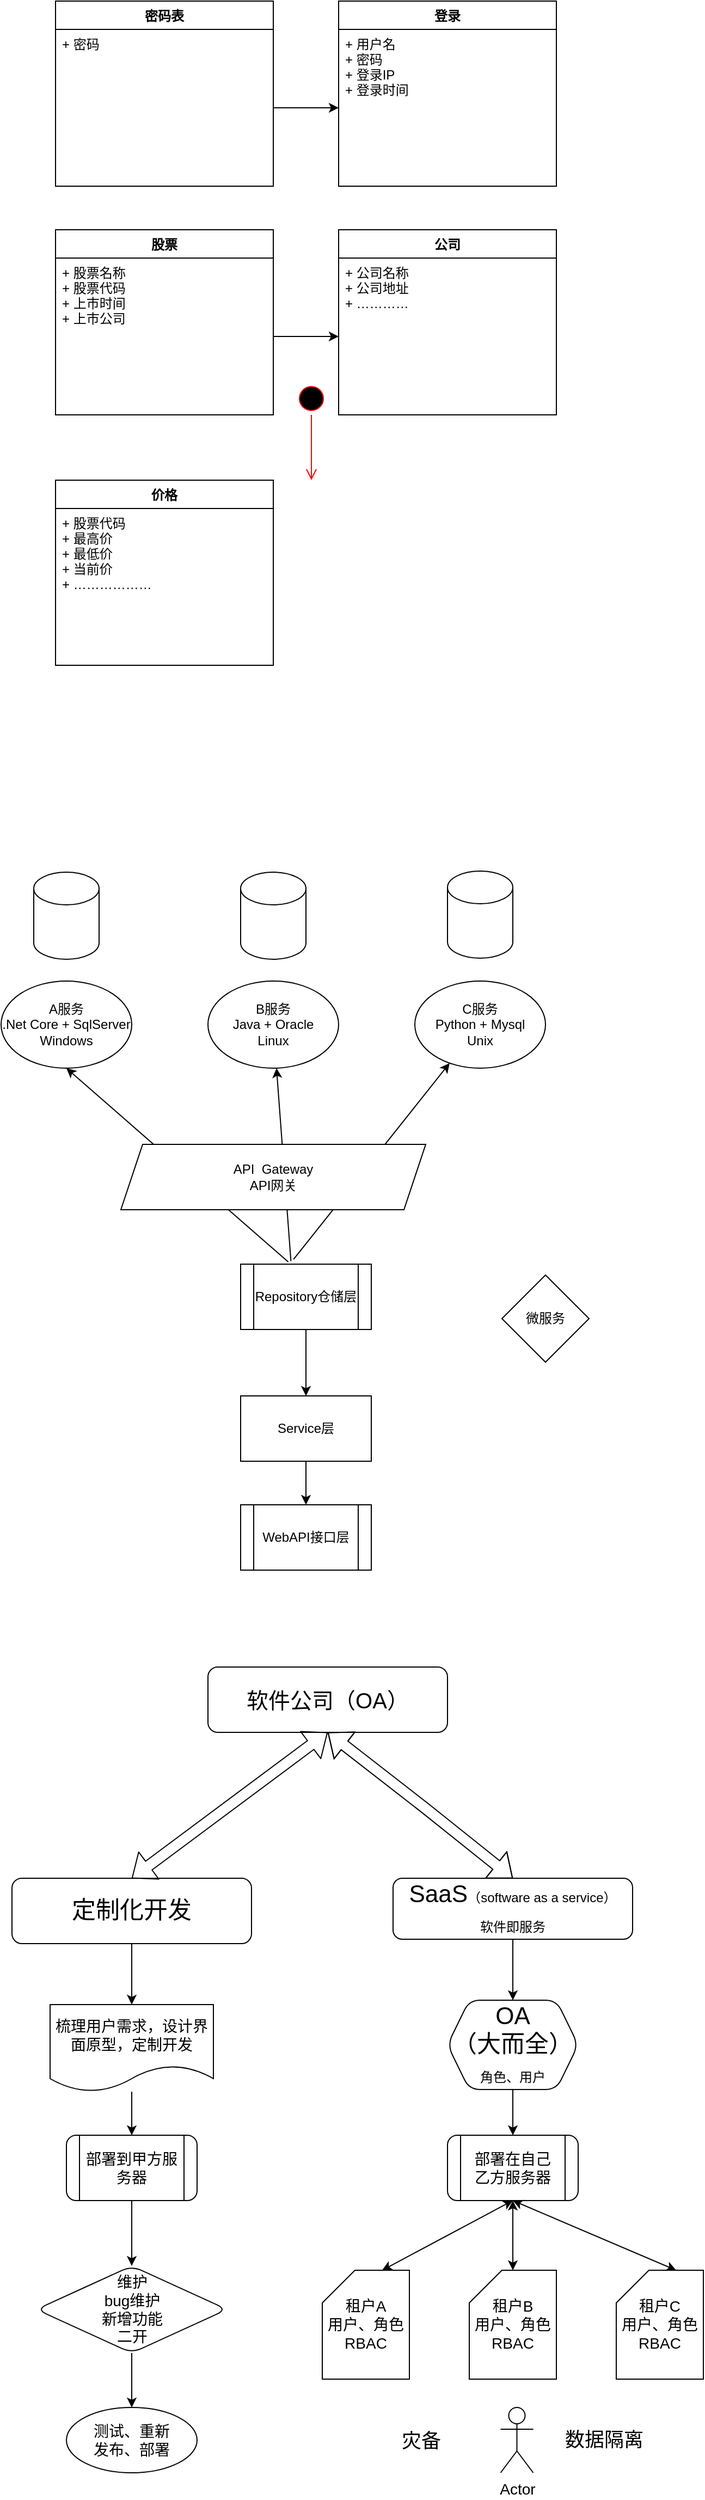 <mxfile>
    <diagram id="zHp55usfK5RpxnjyUJce" name="第 1 页">
        <mxGraphModel dx="672" dy="575" grid="1" gridSize="10" guides="1" tooltips="1" connect="1" arrows="1" fold="1" page="1" pageScale="1" pageWidth="827" pageHeight="1169" math="0" shadow="0">
            <root>
                <mxCell id="0"/>
                <mxCell id="1" parent="0"/>
                <mxCell id="2" value="登录" style="swimlane;fontStyle=1;align=center;verticalAlign=top;childLayout=stackLayout;horizontal=1;startSize=26;horizontalStack=0;resizeParent=1;resizeParentMax=0;resizeLast=0;collapsible=1;marginBottom=0;" vertex="1" parent="1">
                    <mxGeometry x="370" y="30" width="200" height="170" as="geometry">
                        <mxRectangle x="270" y="60" width="60" height="26" as="alternateBounds"/>
                    </mxGeometry>
                </mxCell>
                <mxCell id="3" value="+ 用户名&#10;+ 密码&#10;+ 登录IP&#10;+ 登录时间" style="text;strokeColor=none;fillColor=none;align=left;verticalAlign=top;spacingLeft=4;spacingRight=4;overflow=hidden;rotatable=0;points=[[0,0.5],[1,0.5]];portConstraint=eastwest;" vertex="1" parent="2">
                    <mxGeometry y="26" width="200" height="144" as="geometry"/>
                </mxCell>
                <mxCell id="6" value="密码表" style="swimlane;fontStyle=1;align=center;verticalAlign=top;childLayout=stackLayout;horizontal=1;startSize=26;horizontalStack=0;resizeParent=1;resizeParentMax=0;resizeLast=0;collapsible=1;marginBottom=0;" vertex="1" parent="1">
                    <mxGeometry x="110" y="30" width="200" height="170" as="geometry">
                        <mxRectangle x="270" y="60" width="60" height="26" as="alternateBounds"/>
                    </mxGeometry>
                </mxCell>
                <mxCell id="7" value="+ 密码" style="text;strokeColor=none;fillColor=none;align=left;verticalAlign=top;spacingLeft=4;spacingRight=4;overflow=hidden;rotatable=0;points=[[0,0.5],[1,0.5]];portConstraint=eastwest;" vertex="1" parent="6">
                    <mxGeometry y="26" width="200" height="144" as="geometry"/>
                </mxCell>
                <mxCell id="8" value="" style="edgeStyle=none;html=1;" edge="1" parent="1" source="7" target="3">
                    <mxGeometry relative="1" as="geometry"/>
                </mxCell>
                <mxCell id="9" value="股票" style="swimlane;fontStyle=1;align=center;verticalAlign=top;childLayout=stackLayout;horizontal=1;startSize=26;horizontalStack=0;resizeParent=1;resizeParentMax=0;resizeLast=0;collapsible=1;marginBottom=0;" vertex="1" parent="1">
                    <mxGeometry x="110" y="240" width="200" height="170" as="geometry">
                        <mxRectangle x="270" y="60" width="60" height="26" as="alternateBounds"/>
                    </mxGeometry>
                </mxCell>
                <mxCell id="10" value="+ 股票名称&#10;+ 股票代码&#10;+ 上市时间&#10;+ 上市公司" style="text;strokeColor=none;fillColor=none;align=left;verticalAlign=top;spacingLeft=4;spacingRight=4;overflow=hidden;rotatable=0;points=[[0,0.5],[1,0.5]];portConstraint=eastwest;" vertex="1" parent="9">
                    <mxGeometry y="26" width="200" height="144" as="geometry"/>
                </mxCell>
                <mxCell id="13" value="公司" style="swimlane;fontStyle=1;align=center;verticalAlign=top;childLayout=stackLayout;horizontal=1;startSize=26;horizontalStack=0;resizeParent=1;resizeParentMax=0;resizeLast=0;collapsible=1;marginBottom=0;" vertex="1" parent="1">
                    <mxGeometry x="370" y="240" width="200" height="170" as="geometry">
                        <mxRectangle x="270" y="60" width="60" height="26" as="alternateBounds"/>
                    </mxGeometry>
                </mxCell>
                <mxCell id="14" value="+ 公司名称&#10;+ 公司地址&#10;+ …………" style="text;strokeColor=none;fillColor=none;align=left;verticalAlign=top;spacingLeft=4;spacingRight=4;overflow=hidden;rotatable=0;points=[[0,0.5],[1,0.5]];portConstraint=eastwest;" vertex="1" parent="13">
                    <mxGeometry y="26" width="200" height="144" as="geometry"/>
                </mxCell>
                <mxCell id="15" value="" style="edgeStyle=none;html=1;" edge="1" parent="1" source="10" target="14">
                    <mxGeometry relative="1" as="geometry"/>
                </mxCell>
                <mxCell id="16" value="价格" style="swimlane;fontStyle=1;align=center;verticalAlign=top;childLayout=stackLayout;horizontal=1;startSize=26;horizontalStack=0;resizeParent=1;resizeParentMax=0;resizeLast=0;collapsible=1;marginBottom=0;" vertex="1" parent="1">
                    <mxGeometry x="110" y="470" width="200" height="170" as="geometry">
                        <mxRectangle x="270" y="60" width="60" height="26" as="alternateBounds"/>
                    </mxGeometry>
                </mxCell>
                <mxCell id="17" value="+ 股票代码&#10;+ 最高价&#10;+ 最低价&#10;+ 当前价&#10;+ ………………" style="text;strokeColor=none;fillColor=none;align=left;verticalAlign=top;spacingLeft=4;spacingRight=4;overflow=hidden;rotatable=0;points=[[0,0.5],[1,0.5]];portConstraint=eastwest;" vertex="1" parent="16">
                    <mxGeometry y="26" width="200" height="144" as="geometry"/>
                </mxCell>
                <mxCell id="18" value="" style="ellipse;html=1;shape=startState;fillColor=#000000;strokeColor=#ff0000;" vertex="1" parent="1">
                    <mxGeometry x="330" y="380" width="30" height="30" as="geometry"/>
                </mxCell>
                <mxCell id="19" value="" style="edgeStyle=orthogonalEdgeStyle;html=1;verticalAlign=bottom;endArrow=open;endSize=8;strokeColor=#ff0000;" edge="1" source="18" parent="1">
                    <mxGeometry relative="1" as="geometry">
                        <mxPoint x="345" y="470" as="targetPoint"/>
                    </mxGeometry>
                </mxCell>
                <mxCell id="22" value="A服务&lt;br&gt;.Net Core + SqlServer&lt;br&gt;Windows" style="ellipse;whiteSpace=wrap;html=1;" vertex="1" parent="1">
                    <mxGeometry x="60" y="930" width="120" height="80" as="geometry"/>
                </mxCell>
                <mxCell id="23" value="B服务&lt;br&gt;Java + Oracle&lt;br&gt;Linux" style="ellipse;whiteSpace=wrap;html=1;" vertex="1" parent="1">
                    <mxGeometry x="250" y="930" width="120" height="80" as="geometry"/>
                </mxCell>
                <mxCell id="24" value="C服务&lt;br&gt;Python + Mysql&lt;br&gt;Unix" style="ellipse;whiteSpace=wrap;html=1;" vertex="1" parent="1">
                    <mxGeometry x="440" y="930" width="120" height="80" as="geometry"/>
                </mxCell>
                <mxCell id="25" value="" style="shape=cylinder3;whiteSpace=wrap;html=1;boundedLbl=1;backgroundOutline=1;size=15;" vertex="1" parent="1">
                    <mxGeometry x="90" y="830" width="60" height="80" as="geometry"/>
                </mxCell>
                <mxCell id="26" value="" style="shape=cylinder3;whiteSpace=wrap;html=1;boundedLbl=1;backgroundOutline=1;size=15;" vertex="1" parent="1">
                    <mxGeometry x="280" y="830" width="60" height="80" as="geometry"/>
                </mxCell>
                <mxCell id="27" value="" style="shape=cylinder3;whiteSpace=wrap;html=1;boundedLbl=1;backgroundOutline=1;size=15;" vertex="1" parent="1">
                    <mxGeometry x="470" y="829" width="60" height="80" as="geometry"/>
                </mxCell>
                <mxCell id="30" value="" style="edgeStyle=none;html=1;" edge="1" parent="1" source="28" target="29">
                    <mxGeometry relative="1" as="geometry"/>
                </mxCell>
                <mxCell id="28" value="Repository仓储层" style="shape=process;whiteSpace=wrap;html=1;backgroundOutline=1;" vertex="1" parent="1">
                    <mxGeometry x="280" y="1190" width="120" height="60" as="geometry"/>
                </mxCell>
                <mxCell id="32" value="" style="edgeStyle=none;html=1;" edge="1" parent="1" source="29" target="31">
                    <mxGeometry relative="1" as="geometry"/>
                </mxCell>
                <mxCell id="29" value="Service层" style="whiteSpace=wrap;html=1;" vertex="1" parent="1">
                    <mxGeometry x="280" y="1311" width="120" height="60" as="geometry"/>
                </mxCell>
                <mxCell id="31" value="WebAPI接口层" style="shape=process;whiteSpace=wrap;html=1;backgroundOutline=1;" vertex="1" parent="1">
                    <mxGeometry x="280" y="1411" width="120" height="60" as="geometry"/>
                </mxCell>
                <mxCell id="33" value="" style="endArrow=classic;html=1;entryX=0.5;entryY=1;entryDx=0;entryDy=0;exitX=0.365;exitY=-0.033;exitDx=0;exitDy=0;exitPerimeter=0;" edge="1" parent="1" source="28" target="22">
                    <mxGeometry width="50" height="50" relative="1" as="geometry">
                        <mxPoint x="90" y="1080" as="sourcePoint"/>
                        <mxPoint x="140" y="1030" as="targetPoint"/>
                    </mxGeometry>
                </mxCell>
                <mxCell id="34" value="" style="endArrow=classic;html=1;exitX=0.385;exitY=-0.047;exitDx=0;exitDy=0;exitPerimeter=0;" edge="1" parent="1" source="28" target="23">
                    <mxGeometry width="50" height="50" relative="1" as="geometry">
                        <mxPoint x="320" y="1100" as="sourcePoint"/>
                        <mxPoint x="130" y="1020" as="targetPoint"/>
                    </mxGeometry>
                </mxCell>
                <mxCell id="35" value="" style="endArrow=classic;html=1;exitX=0.405;exitY=-0.073;exitDx=0;exitDy=0;exitPerimeter=0;" edge="1" parent="1" source="28" target="24">
                    <mxGeometry width="50" height="50" relative="1" as="geometry">
                        <mxPoint x="326.2" y="1116.18" as="sourcePoint"/>
                        <mxPoint x="321.764" y="1019.983" as="targetPoint"/>
                    </mxGeometry>
                </mxCell>
                <mxCell id="36" value="微服务" style="rhombus;whiteSpace=wrap;html=1;" vertex="1" parent="1">
                    <mxGeometry x="520" y="1200" width="80" height="80" as="geometry"/>
                </mxCell>
                <mxCell id="38" value="API&amp;nbsp; Gateway&lt;br&gt;API网关" style="shape=parallelogram;perimeter=parallelogramPerimeter;whiteSpace=wrap;html=1;fixedSize=1;" vertex="1" parent="1">
                    <mxGeometry x="170" y="1080" width="280" height="60" as="geometry"/>
                </mxCell>
                <mxCell id="52" value="软件公司（OA）" style="rounded=1;whiteSpace=wrap;html=1;fontSize=20;" vertex="1" parent="1">
                    <mxGeometry x="250" y="1560" width="220" height="60" as="geometry"/>
                </mxCell>
                <mxCell id="56" value="" style="edgeStyle=none;html=1;fontSize=20;" edge="1" parent="1" source="53" target="55">
                    <mxGeometry relative="1" as="geometry"/>
                </mxCell>
                <mxCell id="53" value="定制化开发" style="rounded=1;whiteSpace=wrap;html=1;fontSize=22;" vertex="1" parent="1">
                    <mxGeometry x="70" y="1754" width="220" height="60" as="geometry"/>
                </mxCell>
                <mxCell id="54" value="" style="shape=flexArrow;endArrow=classic;startArrow=classic;html=1;fontSize=20;exitX=0.5;exitY=0;exitDx=0;exitDy=0;entryX=0.5;entryY=1;entryDx=0;entryDy=0;" edge="1" parent="1" source="53" target="52">
                    <mxGeometry width="100" height="100" relative="1" as="geometry">
                        <mxPoint x="240" y="1760" as="sourcePoint"/>
                        <mxPoint x="340" y="1660" as="targetPoint"/>
                    </mxGeometry>
                </mxCell>
                <mxCell id="58" value="" style="edgeStyle=none;html=1;fontSize=14;" edge="1" parent="1" source="55" target="57">
                    <mxGeometry relative="1" as="geometry"/>
                </mxCell>
                <mxCell id="55" value="梳理用户需求，设计界面原型，定制开发" style="shape=document;whiteSpace=wrap;html=1;boundedLbl=1;fontSize=14;rounded=1;" vertex="1" parent="1">
                    <mxGeometry x="105" y="1870" width="150" height="80" as="geometry"/>
                </mxCell>
                <mxCell id="64" value="" style="edgeStyle=none;html=1;fontSize=14;" edge="1" parent="1" source="57" target="63">
                    <mxGeometry relative="1" as="geometry"/>
                </mxCell>
                <mxCell id="57" value="部署到甲方服务器" style="shape=process;whiteSpace=wrap;html=1;backgroundOutline=1;fontSize=14;rounded=1;" vertex="1" parent="1">
                    <mxGeometry x="120" y="1990" width="120" height="60" as="geometry"/>
                </mxCell>
                <mxCell id="66" value="" style="edgeStyle=none;html=1;fontSize=14;" edge="1" parent="1" source="63" target="65">
                    <mxGeometry relative="1" as="geometry"/>
                </mxCell>
                <mxCell id="63" value="维护&lt;br&gt;bug维护&lt;br&gt;新增功能&lt;br&gt;二开&lt;br&gt;" style="rhombus;whiteSpace=wrap;html=1;fontSize=14;rounded=1;" vertex="1" parent="1">
                    <mxGeometry x="92.5" y="2110" width="175" height="80" as="geometry"/>
                </mxCell>
                <mxCell id="65" value="测试、重新&lt;br&gt;发布、部署" style="ellipse;whiteSpace=wrap;html=1;fontSize=14;rounded=1;" vertex="1" parent="1">
                    <mxGeometry x="120" y="2240" width="120" height="60" as="geometry"/>
                </mxCell>
                <mxCell id="71" value="" style="edgeStyle=none;html=1;fontSize=12;" edge="1" parent="1" source="67" target="70">
                    <mxGeometry relative="1" as="geometry"/>
                </mxCell>
                <mxCell id="67" value="SaaS&lt;font style=&quot;font-size: 12px&quot;&gt;（&lt;/font&gt;&lt;font style=&quot;font-size: 12px&quot;&gt;software as a service）&lt;br&gt;软件即服务&lt;br&gt;&lt;/font&gt;" style="rounded=1;whiteSpace=wrap;html=1;fontSize=22;" vertex="1" parent="1">
                    <mxGeometry x="420" y="1754" width="220" height="56" as="geometry"/>
                </mxCell>
                <mxCell id="69" value="" style="shape=flexArrow;endArrow=classic;startArrow=classic;html=1;fontSize=20;exitX=0.5;exitY=0;exitDx=0;exitDy=0;entryX=0.5;entryY=1;entryDx=0;entryDy=0;" edge="1" parent="1" source="67" target="52">
                    <mxGeometry width="100" height="100" relative="1" as="geometry">
                        <mxPoint x="310" y="1984" as="sourcePoint"/>
                        <mxPoint x="490" y="1850" as="targetPoint"/>
                        <Array as="points">
                            <mxPoint x="450" y="1690"/>
                        </Array>
                    </mxGeometry>
                </mxCell>
                <mxCell id="75" value="" style="edgeStyle=none;html=1;fontSize=12;" edge="1" parent="1" source="70" target="74">
                    <mxGeometry relative="1" as="geometry"/>
                </mxCell>
                <mxCell id="70" value="OA&lt;br&gt;（大而全）&lt;br&gt;&lt;font style=&quot;font-size: 12px&quot;&gt;角色、用户&lt;/font&gt;" style="shape=hexagon;perimeter=hexagonPerimeter2;whiteSpace=wrap;html=1;fixedSize=1;fontSize=22;rounded=1;" vertex="1" parent="1">
                    <mxGeometry x="470" y="1866" width="120" height="82" as="geometry"/>
                </mxCell>
                <mxCell id="74" value="部署在自己&lt;br&gt;乙方服务器" style="shape=process;whiteSpace=wrap;html=1;backgroundOutline=1;fontSize=14;rounded=1;" vertex="1" parent="1">
                    <mxGeometry x="470" y="1990" width="120" height="60" as="geometry"/>
                </mxCell>
                <mxCell id="76" value="租户A&lt;br&gt;用户、角色&lt;br&gt;RBAC" style="shape=card;whiteSpace=wrap;html=1;fontSize=14;verticalAlign=middle;align=center;" vertex="1" parent="1">
                    <mxGeometry x="355" y="2114" width="80" height="100" as="geometry"/>
                </mxCell>
                <mxCell id="77" value="&lt;span&gt;租户B&lt;br&gt;&lt;/span&gt;用户、角色&lt;br&gt;RBAC&lt;span&gt;&lt;br&gt;&lt;/span&gt;" style="shape=card;whiteSpace=wrap;html=1;fontSize=14;verticalAlign=middle;align=center;" vertex="1" parent="1">
                    <mxGeometry x="490" y="2114" width="80" height="100" as="geometry"/>
                </mxCell>
                <mxCell id="78" value="&lt;span&gt;租户C&lt;br&gt;&lt;/span&gt;用户、角色&lt;br&gt;RBAC&lt;span&gt;&lt;br&gt;&lt;/span&gt;" style="shape=card;whiteSpace=wrap;html=1;fontSize=14;verticalAlign=middle;align=center;" vertex="1" parent="1">
                    <mxGeometry x="625" y="2114" width="80" height="100" as="geometry"/>
                </mxCell>
                <mxCell id="79" value="" style="endArrow=classic;startArrow=classic;html=1;fontSize=14;entryX=0.5;entryY=1;entryDx=0;entryDy=0;exitX=0;exitY=0;exitDx=55;exitDy=0;exitPerimeter=0;" edge="1" parent="1" source="76" target="74">
                    <mxGeometry width="50" height="50" relative="1" as="geometry">
                        <mxPoint x="440" y="2110" as="sourcePoint"/>
                        <mxPoint x="490" y="2060" as="targetPoint"/>
                    </mxGeometry>
                </mxCell>
                <mxCell id="80" value="" style="endArrow=classic;startArrow=classic;html=1;fontSize=14;exitX=0.5;exitY=0;exitDx=0;exitDy=0;exitPerimeter=0;entryX=0.5;entryY=1;entryDx=0;entryDy=0;" edge="1" parent="1" source="77" target="74">
                    <mxGeometry width="50" height="50" relative="1" as="geometry">
                        <mxPoint x="460" y="2110" as="sourcePoint"/>
                        <mxPoint x="510" y="2060" as="targetPoint"/>
                    </mxGeometry>
                </mxCell>
                <mxCell id="81" value="" style="endArrow=classic;startArrow=classic;html=1;fontSize=14;exitX=0;exitY=0;exitDx=55;exitDy=0;exitPerimeter=0;entryX=0.5;entryY=1;entryDx=0;entryDy=0;" edge="1" parent="1" source="78" target="74">
                    <mxGeometry width="50" height="50" relative="1" as="geometry">
                        <mxPoint x="624" y="2110" as="sourcePoint"/>
                        <mxPoint x="624" y="2046" as="targetPoint"/>
                    </mxGeometry>
                </mxCell>
                <mxCell id="82" value="Actor" style="shape=umlActor;verticalLabelPosition=bottom;verticalAlign=top;html=1;outlineConnect=0;fontSize=14;" vertex="1" parent="1">
                    <mxGeometry x="518.75" y="2240" width="30" height="60" as="geometry"/>
                </mxCell>
                <mxCell id="83" value="数据隔离" style="text;html=1;strokeColor=none;fillColor=none;align=center;verticalAlign=middle;whiteSpace=wrap;rounded=0;fontSize=18;" vertex="1" parent="1">
                    <mxGeometry x="563.75" y="2255" width="100" height="30" as="geometry"/>
                </mxCell>
                <mxCell id="84" value="灾备" style="text;html=1;strokeColor=none;fillColor=none;align=center;verticalAlign=middle;whiteSpace=wrap;rounded=0;fontSize=18;" vertex="1" parent="1">
                    <mxGeometry x="396.25" y="2256" width="100" height="30" as="geometry"/>
                </mxCell>
            </root>
        </mxGraphModel>
    </diagram>
</mxfile>